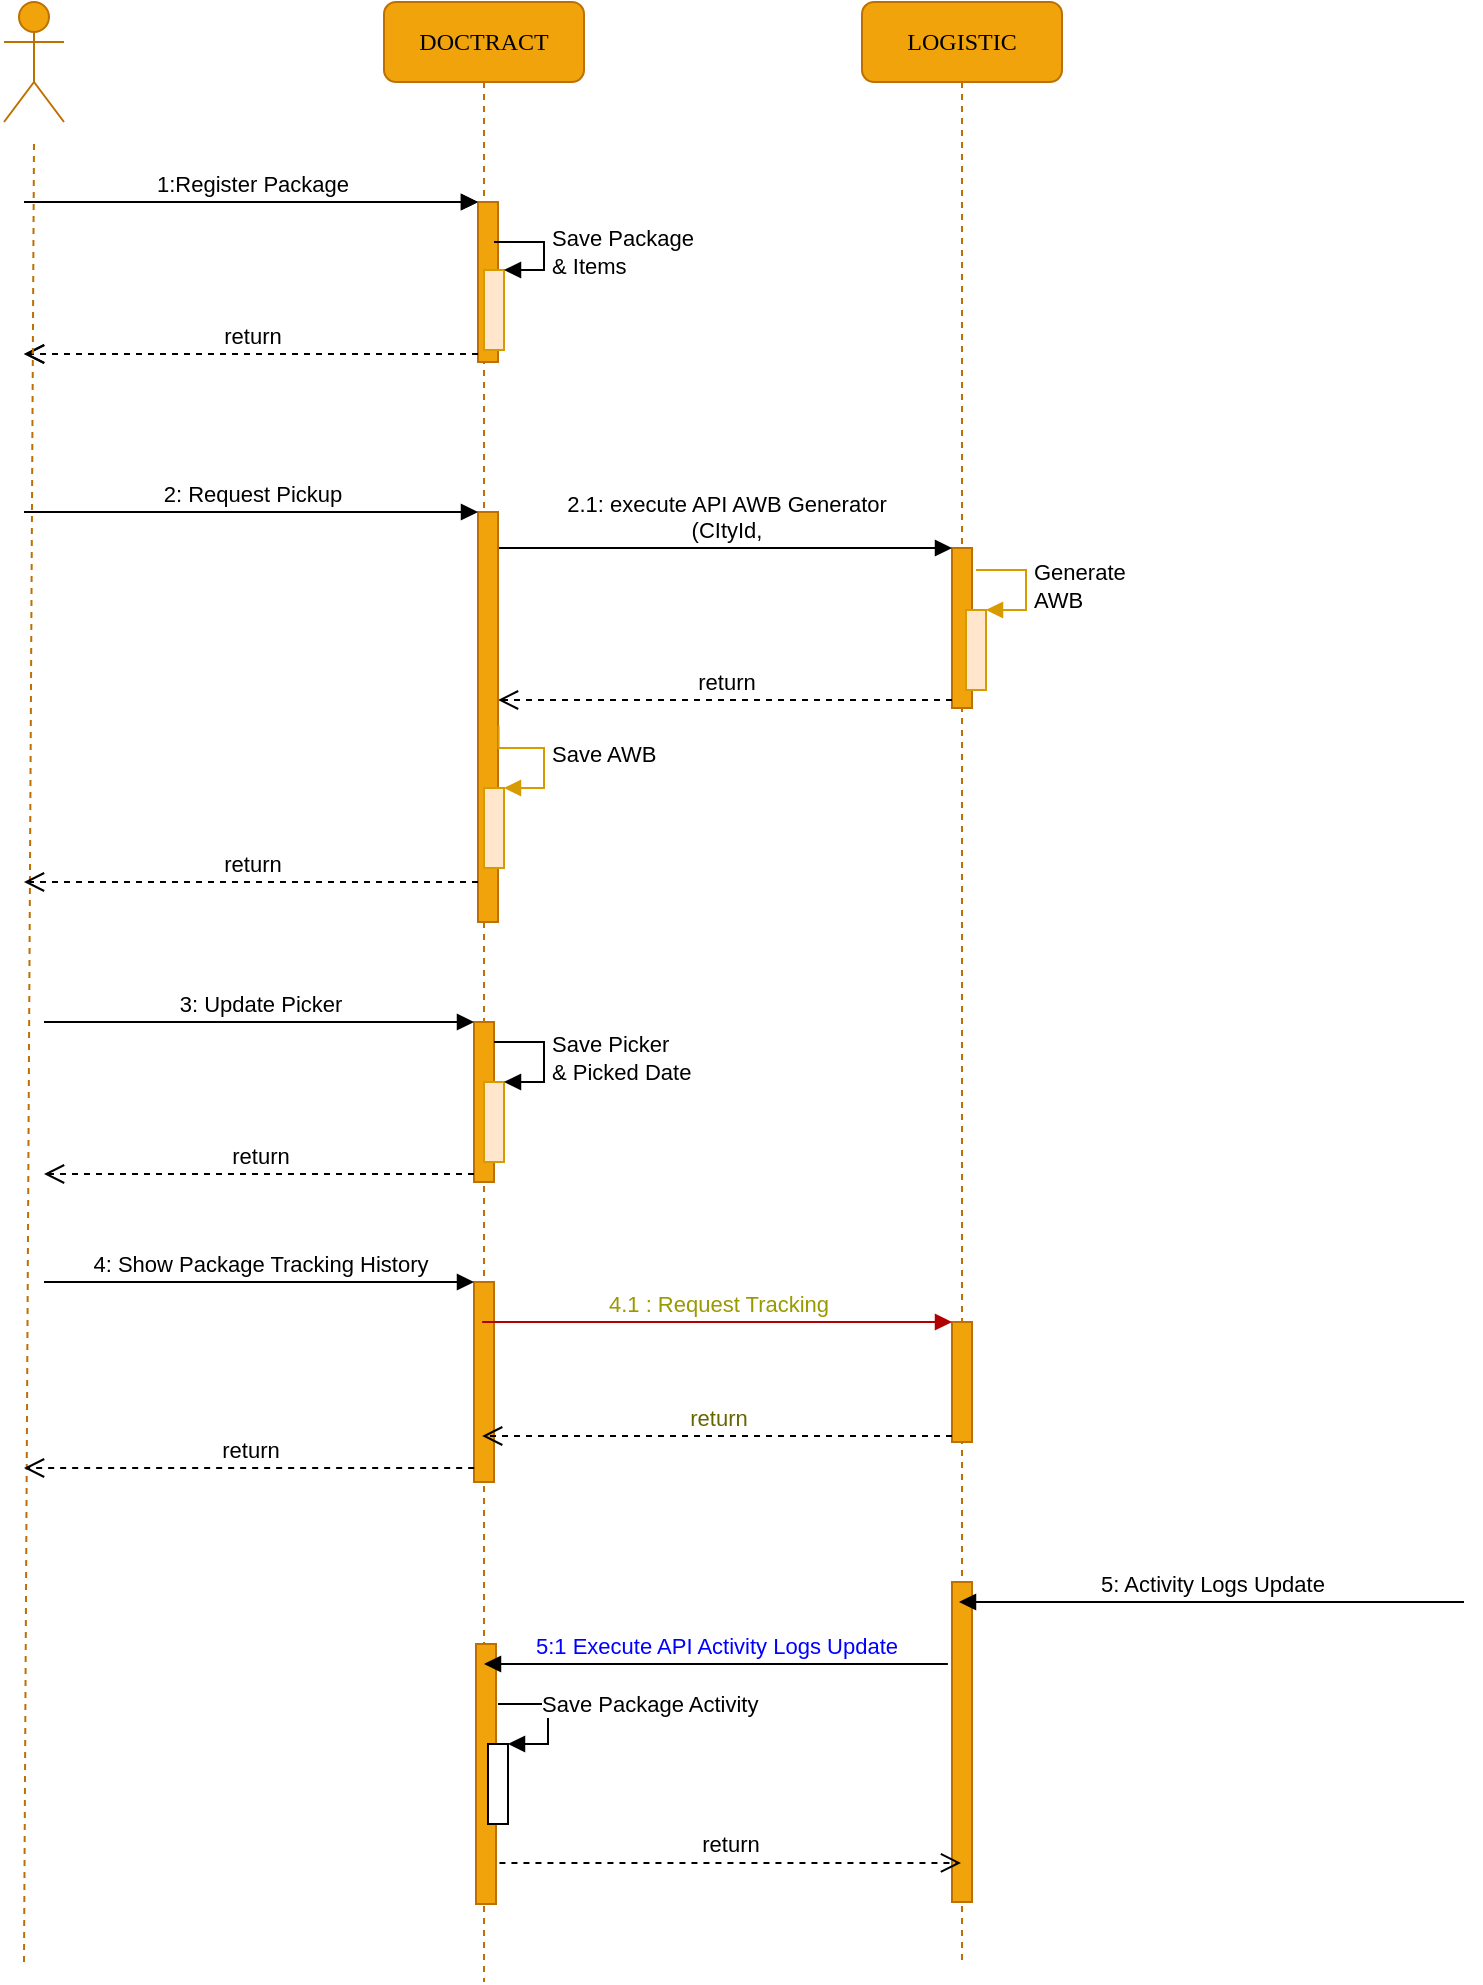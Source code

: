 <mxfile version="13.8.8" type="github">
  <diagram name="Page-1" id="13e1069c-82ec-6db2-03f1-153e76fe0fe0">
    <mxGraphModel dx="992" dy="864" grid="1" gridSize="10" guides="1" tooltips="1" connect="1" arrows="1" fold="1" page="1" pageScale="1" pageWidth="1100" pageHeight="850" background="#ffffff" math="0" shadow="0">
      <root>
        <mxCell id="0" />
        <mxCell id="1" parent="0" />
        <mxCell id="7baba1c4bc27f4b0-2" value="LOGISTIC" style="shape=umlLifeline;perimeter=lifelinePerimeter;whiteSpace=wrap;html=1;container=1;collapsible=0;recursiveResize=0;outlineConnect=0;rounded=1;shadow=0;comic=0;labelBackgroundColor=none;strokeWidth=1;fontFamily=Verdana;fontSize=12;align=center;fillColor=#f0a30a;strokeColor=#BD7000;" parent="1" vertex="1">
          <mxGeometry x="609" y="20" width="100" height="980" as="geometry" />
        </mxCell>
        <mxCell id="0I0aZaQKAUuMr8kHft-a-18" value="" style="html=1;points=[];perimeter=orthogonalPerimeter;fillColor=#f0a30a;strokeColor=#BD7000;fontColor=#ffffff;" vertex="1" parent="7baba1c4bc27f4b0-2">
          <mxGeometry x="45" y="273" width="10" height="80" as="geometry" />
        </mxCell>
        <mxCell id="0I0aZaQKAUuMr8kHft-a-21" value="" style="html=1;points=[];perimeter=orthogonalPerimeter;fillColor=#f0a30a;strokeColor=#BD7000;fontColor=#ffffff;" vertex="1" parent="7baba1c4bc27f4b0-2">
          <mxGeometry x="45" y="273" width="10" height="80" as="geometry" />
        </mxCell>
        <mxCell id="0I0aZaQKAUuMr8kHft-a-22" value="&lt;div&gt;2.1: execute API AWB Generator&lt;/div&gt;&lt;div&gt;(CItyId, &lt;br&gt;&lt;/div&gt;" style="html=1;verticalAlign=bottom;endArrow=block;entryX=0;entryY=0;" edge="1" target="0I0aZaQKAUuMr8kHft-a-21" parent="7baba1c4bc27f4b0-2">
          <mxGeometry relative="1" as="geometry">
            <mxPoint x="-182" y="273" as="sourcePoint" />
          </mxGeometry>
        </mxCell>
        <mxCell id="0I0aZaQKAUuMr8kHft-a-23" value="return" style="html=1;verticalAlign=bottom;endArrow=open;dashed=1;endSize=8;exitX=0;exitY=0.95;" edge="1" source="0I0aZaQKAUuMr8kHft-a-21" parent="7baba1c4bc27f4b0-2">
          <mxGeometry relative="1" as="geometry">
            <mxPoint x="-182" y="349.0" as="targetPoint" />
          </mxGeometry>
        </mxCell>
        <mxCell id="0I0aZaQKAUuMr8kHft-a-24" value="" style="html=1;points=[];perimeter=orthogonalPerimeter;fillColor=#ffe6cc;strokeColor=#d79b00;" vertex="1" parent="7baba1c4bc27f4b0-2">
          <mxGeometry x="52" y="304" width="10" height="40" as="geometry" />
        </mxCell>
        <mxCell id="0I0aZaQKAUuMr8kHft-a-25" value="&lt;div&gt;Generate&lt;/div&gt;&lt;div&gt;AWB&lt;br&gt;&lt;/div&gt;" style="edgeStyle=orthogonalEdgeStyle;html=1;align=left;spacingLeft=2;endArrow=block;rounded=0;entryX=1;entryY=0;fontColor=#000000;fillColor=#ffe6cc;strokeColor=#d79b00;" edge="1" target="0I0aZaQKAUuMr8kHft-a-24" parent="7baba1c4bc27f4b0-2">
          <mxGeometry relative="1" as="geometry">
            <mxPoint x="57" y="284" as="sourcePoint" />
            <Array as="points">
              <mxPoint x="82" y="284" />
            </Array>
          </mxGeometry>
        </mxCell>
        <mxCell id="0I0aZaQKAUuMr8kHft-a-42" value="" style="html=1;points=[];perimeter=orthogonalPerimeter;fontColor=#ffffff;fillColor=#f0a30a;strokeColor=#BD7000;" vertex="1" parent="7baba1c4bc27f4b0-2">
          <mxGeometry x="45" y="660" width="10" height="60" as="geometry" />
        </mxCell>
        <mxCell id="0I0aZaQKAUuMr8kHft-a-45" value="" style="html=1;points=[];perimeter=orthogonalPerimeter;fontColor=#ffffff;fillColor=#f0a30a;strokeColor=#BD7000;" vertex="1" parent="7baba1c4bc27f4b0-2">
          <mxGeometry x="45" y="790" width="10" height="160" as="geometry" />
        </mxCell>
        <mxCell id="7baba1c4bc27f4b0-8" value="DOCTRACT" style="shape=umlLifeline;perimeter=lifelinePerimeter;whiteSpace=wrap;html=1;container=1;collapsible=0;recursiveResize=0;outlineConnect=0;rounded=1;shadow=0;comic=0;labelBackgroundColor=none;strokeWidth=1;fontFamily=Verdana;fontSize=12;align=center;fillColor=#f0a30a;strokeColor=#BD7000;" parent="1" vertex="1">
          <mxGeometry x="370" y="20" width="100" height="990" as="geometry" />
        </mxCell>
        <mxCell id="0I0aZaQKAUuMr8kHft-a-15" value="" style="html=1;points=[];perimeter=orthogonalPerimeter;fillColor=#f0a30a;strokeColor=#BD7000;fontColor=#ffffff;" vertex="1" parent="7baba1c4bc27f4b0-8">
          <mxGeometry x="47" y="255" width="10" height="205" as="geometry" />
        </mxCell>
        <mxCell id="0I0aZaQKAUuMr8kHft-a-16" value="2: Request Pickup" style="html=1;verticalAlign=bottom;endArrow=block;entryX=0;entryY=0;" edge="1" target="0I0aZaQKAUuMr8kHft-a-15" parent="7baba1c4bc27f4b0-8">
          <mxGeometry relative="1" as="geometry">
            <mxPoint x="-180" y="255" as="sourcePoint" />
          </mxGeometry>
        </mxCell>
        <mxCell id="0I0aZaQKAUuMr8kHft-a-33" value="" style="html=1;points=[];perimeter=orthogonalPerimeter;fontColor=#ffffff;fillColor=#f0a30a;strokeColor=#BD7000;" vertex="1" parent="7baba1c4bc27f4b0-8">
          <mxGeometry x="45" y="510" width="10" height="80" as="geometry" />
        </mxCell>
        <mxCell id="0I0aZaQKAUuMr8kHft-a-34" value="3: Update Picker " style="html=1;verticalAlign=bottom;endArrow=block;entryX=0;entryY=0;fontColor=#000000;" edge="1" target="0I0aZaQKAUuMr8kHft-a-33" parent="7baba1c4bc27f4b0-8">
          <mxGeometry relative="1" as="geometry">
            <mxPoint x="-170" y="510" as="sourcePoint" />
          </mxGeometry>
        </mxCell>
        <mxCell id="0I0aZaQKAUuMr8kHft-a-35" value="return" style="html=1;verticalAlign=bottom;endArrow=open;dashed=1;endSize=8;exitX=0;exitY=0.95;fontColor=#000000;" edge="1" source="0I0aZaQKAUuMr8kHft-a-33" parent="7baba1c4bc27f4b0-8">
          <mxGeometry relative="1" as="geometry">
            <mxPoint x="-170" y="586" as="targetPoint" />
          </mxGeometry>
        </mxCell>
        <mxCell id="0I0aZaQKAUuMr8kHft-a-37" value="" style="html=1;points=[];perimeter=orthogonalPerimeter;fillColor=#ffe6cc;strokeColor=#d79b00;" vertex="1" parent="7baba1c4bc27f4b0-8">
          <mxGeometry x="50" y="540" width="10" height="40" as="geometry" />
        </mxCell>
        <mxCell id="0I0aZaQKAUuMr8kHft-a-38" value="&lt;div&gt;Save Picker&lt;/div&gt;&lt;div&gt;&amp;amp; Picked Date&lt;br&gt;&lt;/div&gt;" style="edgeStyle=orthogonalEdgeStyle;html=1;align=left;spacingLeft=2;endArrow=block;rounded=0;entryX=1;entryY=0;fontColor=#000000;" edge="1" target="0I0aZaQKAUuMr8kHft-a-37" parent="7baba1c4bc27f4b0-8">
          <mxGeometry relative="1" as="geometry">
            <mxPoint x="55" y="520" as="sourcePoint" />
            <Array as="points">
              <mxPoint x="80" y="520" />
            </Array>
          </mxGeometry>
        </mxCell>
        <mxCell id="0I0aZaQKAUuMr8kHft-a-51" value="" style="html=1;points=[];perimeter=orthogonalPerimeter;fontColor=#ffffff;fillColor=#f0a30a;strokeColor=#BD7000;" vertex="1" parent="7baba1c4bc27f4b0-8">
          <mxGeometry x="46" y="821" width="10" height="130" as="geometry" />
        </mxCell>
        <mxCell id="0I0aZaQKAUuMr8kHft-a-52" value="" style="html=1;points=[];perimeter=orthogonalPerimeter;fontColor=#000000;" vertex="1" parent="7baba1c4bc27f4b0-8">
          <mxGeometry x="52" y="871" width="10" height="40" as="geometry" />
        </mxCell>
        <mxCell id="0I0aZaQKAUuMr8kHft-a-53" value="Save Package Activity" style="edgeStyle=orthogonalEdgeStyle;html=1;align=left;spacingLeft=2;endArrow=block;rounded=0;entryX=1;entryY=0;fontColor=#000000;" edge="1" target="0I0aZaQKAUuMr8kHft-a-52" parent="7baba1c4bc27f4b0-8">
          <mxGeometry x="-0.231" y="-8" relative="1" as="geometry">
            <mxPoint x="57" y="851" as="sourcePoint" />
            <Array as="points">
              <mxPoint x="82" y="851" />
            </Array>
            <mxPoint x="1" as="offset" />
          </mxGeometry>
        </mxCell>
        <mxCell id="0I0aZaQKAUuMr8kHft-a-6" value="" style="html=1;points=[];perimeter=orthogonalPerimeter;fillColor=#f0a30a;strokeColor=#BD7000;fontColor=#ffffff;" vertex="1" parent="7baba1c4bc27f4b0-8">
          <mxGeometry x="47" y="100" width="10" height="80" as="geometry" />
        </mxCell>
        <mxCell id="0I0aZaQKAUuMr8kHft-a-7" value="1:Register Package" style="html=1;verticalAlign=bottom;endArrow=block;entryX=0;entryY=0;" edge="1" target="0I0aZaQKAUuMr8kHft-a-6" parent="7baba1c4bc27f4b0-8">
          <mxGeometry relative="1" as="geometry">
            <mxPoint x="-180" y="100" as="sourcePoint" />
          </mxGeometry>
        </mxCell>
        <mxCell id="0I0aZaQKAUuMr8kHft-a-8" value="return" style="html=1;verticalAlign=bottom;endArrow=open;dashed=1;endSize=8;exitX=0;exitY=0.95;" edge="1" source="0I0aZaQKAUuMr8kHft-a-6" parent="7baba1c4bc27f4b0-8">
          <mxGeometry relative="1" as="geometry">
            <mxPoint x="-180" y="176" as="targetPoint" />
          </mxGeometry>
        </mxCell>
        <mxCell id="0I0aZaQKAUuMr8kHft-a-12" value="" style="html=1;points=[];perimeter=orthogonalPerimeter;fillColor=#f0a30a;strokeColor=#BD7000;fontColor=#ffffff;" vertex="1" parent="7baba1c4bc27f4b0-8">
          <mxGeometry x="47" y="100" width="10" height="80" as="geometry" />
        </mxCell>
        <mxCell id="0I0aZaQKAUuMr8kHft-a-13" value="1:Register Package" style="html=1;verticalAlign=bottom;endArrow=block;entryX=0;entryY=0;" edge="1" parent="7baba1c4bc27f4b0-8" target="0I0aZaQKAUuMr8kHft-a-12">
          <mxGeometry relative="1" as="geometry">
            <mxPoint x="-180" y="100" as="sourcePoint" />
          </mxGeometry>
        </mxCell>
        <mxCell id="0I0aZaQKAUuMr8kHft-a-14" value="return" style="html=1;verticalAlign=bottom;endArrow=open;dashed=1;endSize=8;exitX=0;exitY=0.95;" edge="1" parent="7baba1c4bc27f4b0-8" source="0I0aZaQKAUuMr8kHft-a-12">
          <mxGeometry relative="1" as="geometry">
            <mxPoint x="-180" y="176.0" as="targetPoint" />
          </mxGeometry>
        </mxCell>
        <mxCell id="0I0aZaQKAUuMr8kHft-a-28" value="" style="html=1;points=[];perimeter=orthogonalPerimeter;fillColor=#ffe6cc;strokeColor=#d79b00;" vertex="1" parent="7baba1c4bc27f4b0-8">
          <mxGeometry x="50" y="134" width="10" height="40" as="geometry" />
        </mxCell>
        <mxCell id="0I0aZaQKAUuMr8kHft-a-29" value="&lt;div&gt;Save Package&lt;/div&gt;&lt;div&gt;&amp;amp; Items&lt;br&gt;&lt;/div&gt;" style="edgeStyle=orthogonalEdgeStyle;html=1;align=left;spacingLeft=2;endArrow=block;rounded=0;entryX=1;entryY=0;fontColor=#000000;" edge="1" target="0I0aZaQKAUuMr8kHft-a-28" parent="7baba1c4bc27f4b0-8">
          <mxGeometry relative="1" as="geometry">
            <mxPoint x="55" y="120" as="sourcePoint" />
            <Array as="points">
              <mxPoint x="80" y="120" />
            </Array>
          </mxGeometry>
        </mxCell>
        <mxCell id="0I0aZaQKAUuMr8kHft-a-2" value="USER" style="shape=umlActor;verticalLabelPosition=bottom;verticalAlign=top;html=1;outlineConnect=0;fillColor=#f0a30a;strokeColor=#BD7000;fontColor=#ffffff;" vertex="1" parent="1">
          <mxGeometry x="180" y="20" width="30" height="60" as="geometry" />
        </mxCell>
        <mxCell id="0I0aZaQKAUuMr8kHft-a-5" value="" style="endArrow=none;dashed=1;html=1;fillColor=#f0a30a;strokeColor=#BD7000;" edge="1" parent="1">
          <mxGeometry width="50" height="50" relative="1" as="geometry">
            <mxPoint x="190" y="1000" as="sourcePoint" />
            <mxPoint x="195" y="90" as="targetPoint" />
          </mxGeometry>
        </mxCell>
        <mxCell id="0I0aZaQKAUuMr8kHft-a-26" value="" style="html=1;points=[];perimeter=orthogonalPerimeter;fillColor=#ffe6cc;strokeColor=#d79b00;" vertex="1" parent="1">
          <mxGeometry x="420" y="413" width="10" height="40" as="geometry" />
        </mxCell>
        <mxCell id="0I0aZaQKAUuMr8kHft-a-27" value="Save AWB" style="edgeStyle=orthogonalEdgeStyle;html=1;align=left;spacingLeft=2;endArrow=block;rounded=0;entryX=1;entryY=0;fontColor=#000000;fillColor=#ffe6cc;strokeColor=#d79b00;exitX=1.029;exitY=0.515;exitDx=0;exitDy=0;exitPerimeter=0;" edge="1" target="0I0aZaQKAUuMr8kHft-a-26" parent="1">
          <mxGeometry relative="1" as="geometry">
            <mxPoint x="427.29" y="381.75" as="sourcePoint" />
            <Array as="points">
              <mxPoint x="427" y="393" />
              <mxPoint x="450" y="393" />
              <mxPoint x="450" y="413" />
            </Array>
          </mxGeometry>
        </mxCell>
        <mxCell id="0I0aZaQKAUuMr8kHft-a-39" value="" style="html=1;points=[];perimeter=orthogonalPerimeter;fontColor=#ffffff;fillColor=#f0a30a;strokeColor=#BD7000;" vertex="1" parent="1">
          <mxGeometry x="415" y="660" width="10" height="100" as="geometry" />
        </mxCell>
        <mxCell id="0I0aZaQKAUuMr8kHft-a-40" value="4: Show Package Tracking History" style="html=1;verticalAlign=bottom;endArrow=block;entryX=0;entryY=0;fontColor=#000000;" edge="1" target="0I0aZaQKAUuMr8kHft-a-39" parent="1">
          <mxGeometry relative="1" as="geometry">
            <mxPoint x="200" y="660" as="sourcePoint" />
          </mxGeometry>
        </mxCell>
        <mxCell id="0I0aZaQKAUuMr8kHft-a-41" value="return" style="html=1;verticalAlign=bottom;endArrow=open;dashed=1;endSize=8;exitX=0.007;exitY=0.93;fontColor=#000000;exitDx=0;exitDy=0;exitPerimeter=0;" edge="1" source="0I0aZaQKAUuMr8kHft-a-39" parent="1">
          <mxGeometry relative="1" as="geometry">
            <mxPoint x="190" y="753" as="targetPoint" />
          </mxGeometry>
        </mxCell>
        <mxCell id="0I0aZaQKAUuMr8kHft-a-43" value="&lt;font color=&quot;#999900&quot;&gt;4.1 : Request Tracking&lt;/font&gt;" style="html=1;verticalAlign=bottom;endArrow=block;entryX=0;entryY=0;fontColor=#000000;fillColor=#e51400;strokeColor=#B20000;" edge="1" target="0I0aZaQKAUuMr8kHft-a-42" parent="1">
          <mxGeometry relative="1" as="geometry">
            <mxPoint x="419.071" y="680" as="sourcePoint" />
          </mxGeometry>
        </mxCell>
        <mxCell id="0I0aZaQKAUuMr8kHft-a-44" value="return" style="html=1;verticalAlign=bottom;endArrow=open;dashed=1;endSize=8;exitX=0;exitY=0.95;fontColor=#666600;" edge="1" source="0I0aZaQKAUuMr8kHft-a-42" parent="1">
          <mxGeometry relative="1" as="geometry">
            <mxPoint x="419.071" y="737" as="targetPoint" />
          </mxGeometry>
        </mxCell>
        <mxCell id="0I0aZaQKAUuMr8kHft-a-49" value="5: Activity Logs Update" style="html=1;verticalAlign=bottom;endArrow=block;fontColor=#000000;" edge="1" parent="1">
          <mxGeometry relative="1" as="geometry">
            <mxPoint x="910" y="820" as="sourcePoint" />
            <mxPoint x="657.5" y="820" as="targetPoint" />
          </mxGeometry>
        </mxCell>
        <mxCell id="0I0aZaQKAUuMr8kHft-a-50" value="5:1 Execute API Activity Logs Update" style="html=1;verticalAlign=bottom;endArrow=block;fontColor=#0000FF;" edge="1" parent="1">
          <mxGeometry relative="1" as="geometry">
            <mxPoint x="651.93" y="851" as="sourcePoint" />
            <mxPoint x="420" y="851" as="targetPoint" />
          </mxGeometry>
        </mxCell>
        <mxCell id="0I0aZaQKAUuMr8kHft-a-55" value="return" style="html=1;verticalAlign=bottom;endArrow=open;dashed=1;endSize=8;fontColor=#000000;exitX=1.172;exitY=0.842;exitDx=0;exitDy=0;exitPerimeter=0;" edge="1" parent="1" source="0I0aZaQKAUuMr8kHft-a-51">
          <mxGeometry relative="1" as="geometry">
            <mxPoint x="658.5" y="950.46" as="targetPoint" />
            <mxPoint x="537.54" y="971" as="sourcePoint" />
          </mxGeometry>
        </mxCell>
        <mxCell id="0I0aZaQKAUuMr8kHft-a-17" value="return" style="html=1;verticalAlign=bottom;endArrow=open;dashed=1;endSize=8;exitX=0.002;exitY=0.92;exitDx=0;exitDy=0;exitPerimeter=0;" edge="1" parent="1">
          <mxGeometry relative="1" as="geometry">
            <mxPoint x="189.98" y="460" as="targetPoint" />
            <mxPoint x="417" y="460" as="sourcePoint" />
          </mxGeometry>
        </mxCell>
      </root>
    </mxGraphModel>
  </diagram>
</mxfile>
